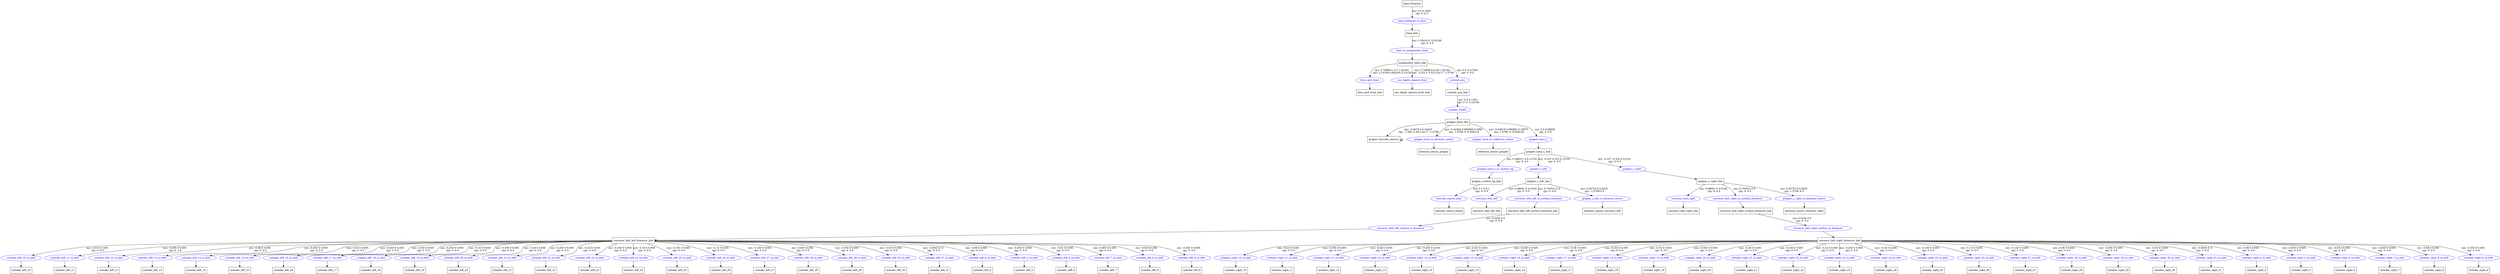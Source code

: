 digraph G {
node [shape=box];
"base_footprint" [label="base_footprint"];
"base_link" [label="base_link"];
"manipulator_base_link" [label="manipulator_base_link"];
"blue_spot_front_link" [label="blue_spot_front_link"];
"nav_depth_camera_front_link" [label="nav_depth_camera_front_link"];
"vertical_axis_link" [label="vertical_axis_link"];
"gripper_base_link" [label="gripper_base_link"];
"gripper_barcode_camera" [label="gripper_barcode_camera"];
"distance_sensor_gripper" [label="distance_sensor_gripper"];
"reflective_sensor_gripper" [label="reflective_sensor_gripper"];
"gripper_base_x_link" [label="gripper_base_x_link"];
"gripper_surface_tip_link" [label="gripper_surface_tip_link"];
"barcode_search_frame" [label="barcode_search_frame"];
"gripper_y_left_link" [label="gripper_y_left_link"];
"conveyor_belt_left_link" [label="conveyor_belt_left_link"];
"conveyor_belt_left_surface_foremost_link" [label="conveyor_belt_left_surface_foremost_link"];
"conveyor_belt_left_foremost_link" [label="conveyor_belt_left_foremost_link"];
"cylinder_left_10" [label="cylinder_left_10"];
"cylinder_left_11" [label="cylinder_left_11"];
"cylinder_left_12" [label="cylinder_left_12"];
"cylinder_left_13" [label="cylinder_left_13"];
"cylinder_left_14" [label="cylinder_left_14"];
"cylinder_left_15" [label="cylinder_left_15"];
"cylinder_left_16" [label="cylinder_left_16"];
"cylinder_left_17" [label="cylinder_left_17"];
"cylinder_left_18" [label="cylinder_left_18"];
"cylinder_left_19" [label="cylinder_left_19"];
"cylinder_left_20" [label="cylinder_left_20"];
"cylinder_left_21" [label="cylinder_left_21"];
"cylinder_left_22" [label="cylinder_left_22"];
"cylinder_left_23" [label="cylinder_left_23"];
"cylinder_left_24" [label="cylinder_left_24"];
"cylinder_left_25" [label="cylinder_left_25"];
"cylinder_left_26" [label="cylinder_left_26"];
"cylinder_left_27" [label="cylinder_left_27"];
"cylinder_left_28" [label="cylinder_left_28"];
"cylinder_left_29" [label="cylinder_left_29"];
"cylinder_left_30" [label="cylinder_left_30"];
"cylinder_left_31" [label="cylinder_left_31"];
"cylinder_left_4" [label="cylinder_left_4"];
"cylinder_left_5" [label="cylinder_left_5"];
"cylinder_left_6" [label="cylinder_left_6"];
"cylinder_left_7" [label="cylinder_left_7"];
"cylinder_left_8" [label="cylinder_left_8"];
"cylinder_left_9" [label="cylinder_left_9"];
"distance_sensor_conveyor_left" [label="distance_sensor_conveyor_left"];
"gripper_y_right_link" [label="gripper_y_right_link"];
"conveyor_belt_right_link" [label="conveyor_belt_right_link"];
"conveyor_belt_right_surface_foremost_link" [label="conveyor_belt_right_surface_foremost_link"];
"conveyor_belt_right_foremost_link" [label="conveyor_belt_right_foremost_link"];
"cylinder_right_10" [label="cylinder_right_10"];
"cylinder_right_11" [label="cylinder_right_11"];
"cylinder_right_12" [label="cylinder_right_12"];
"cylinder_right_13" [label="cylinder_right_13"];
"cylinder_right_14" [label="cylinder_right_14"];
"cylinder_right_15" [label="cylinder_right_15"];
"cylinder_right_16" [label="cylinder_right_16"];
"cylinder_right_17" [label="cylinder_right_17"];
"cylinder_right_18" [label="cylinder_right_18"];
"cylinder_right_19" [label="cylinder_right_19"];
"cylinder_right_20" [label="cylinder_right_20"];
"cylinder_right_21" [label="cylinder_right_21"];
"cylinder_right_22" [label="cylinder_right_22"];
"cylinder_right_23" [label="cylinder_right_23"];
"cylinder_right_24" [label="cylinder_right_24"];
"cylinder_right_25" [label="cylinder_right_25"];
"cylinder_right_26" [label="cylinder_right_26"];
"cylinder_right_27" [label="cylinder_right_27"];
"cylinder_right_28" [label="cylinder_right_28"];
"cylinder_right_29" [label="cylinder_right_29"];
"cylinder_right_30" [label="cylinder_right_30"];
"cylinder_right_31" [label="cylinder_right_31"];
"cylinder_right_4" [label="cylinder_right_4"];
"cylinder_right_5" [label="cylinder_right_5"];
"cylinder_right_6" [label="cylinder_right_6"];
"cylinder_right_7" [label="cylinder_right_7"];
"cylinder_right_8" [label="cylinder_right_8"];
"cylinder_right_9" [label="cylinder_right_9"];
"distance_sensor_conveyor_right" [label="distance_sensor_conveyor_right"];
node [shape=ellipse, color=blue, fontcolor=blue];
"base_footprint" -> "base_footprint_to_base" [label="xyz: 0 0 0.1665 \nrpy: 0 -0 0"]
"base_footprint_to_base" -> "base_link"
"base_link" -> "base_to_manipulator_base" [label="xyz: 0.33418 0 -0.02188 \nrpy: 0 -0 0"]
"base_to_manipulator_base" -> "manipulator_base_link"
"manipulator_base_link" -> "blue_spot_front" [label="xyz: 0.70999 0.117 1.92162 \nrpy: 3.14159 0.820293 3.14159"]
"blue_spot_front" -> "blue_spot_front_link"
"manipulator_base_link" -> "nav_depth_camera_front" [label="xyz: 0.70999 0.0135 1.92162 \nrpy: -2.3213 -5.55112e-17 -1.5708"]
"nav_depth_camera_front" -> "nav_depth_camera_front_link"
"manipulator_base_link" -> "vertical_axis" [label="xyz: 0 0 -0.47283 \nrpy: 0 -0 0"]
"vertical_axis" -> "vertical_axis_link"
"vertical_axis_link" -> "gripper_rotate" [label="xyz: 0 0 0.1205 \nrpy: 0 -0 -3.14159"]
"gripper_rotate" -> "gripper_base_link"
"gripper_base_link" -> "gripper_barcode_camera" [label="xyz: -0.4078 0 0.16419 \nrpy: -1.309 -5.55112e-17 -1.5708"]
"gripper_barcode_camera" -> "gripper_barcode_camera"
"gripper_base_link" -> "gripper_base_to_distance_sensor" [label="xyz: -0.42364 0.093946 0.1908 \nrpy: 1.5708 -0 -0.058124"]
"gripper_base_to_distance_sensor" -> "distance_sensor_gripper"
"gripper_base_link" -> "gripper_base_to_reflective_sensor" [label="xyz: -0.44819 0.096981 0.16975 \nrpy: 1.5708 -0 -0.058124"]
"gripper_base_to_reflective_sensor" -> "reflective_sensor_gripper"
"gripper_base_link" -> "gripper_base_x" [label="xyz: 0 0 0.08655 \nrpy: 0 -0 0"]
"gripper_base_x" -> "gripper_base_x_link"
"gripper_base_x_link" -> "gripper_base_x_to_surface_tip" [label="xyz: 0.386211 0 0.12155 \nrpy: 0 -0 0"]
"gripper_base_x_to_surface_tip" -> "gripper_surface_tip_link"
"gripper_surface_tip_link" -> "barcode_search_joint" [label="xyz: 0.1 0 0.1 \nrpy: 0 -0 0"]
"barcode_search_joint" -> "barcode_search_frame"
"gripper_base_x_link" -> "gripper_y_left" [label="xyz: -0.337 0.325 0.12155 \nrpy: 0 -0 0"]
"gripper_y_left" -> "gripper_y_left_link"
"gripper_y_left_link" -> "conveyor_belt_left" [label="xyz: 0.68001 0 -0.0182 \nrpy: 0 -0 0"]
"conveyor_belt_left" -> "conveyor_belt_left_link"
"gripper_y_left_link" -> "conveyor_belt_left_to_surface_foremost" [label="xyz: 0.705012 0 0 \nrpy: 0 -0 0"]
"conveyor_belt_left_to_surface_foremost" -> "conveyor_belt_left_surface_foremost_link"
"conveyor_belt_left_surface_foremost_link" -> "conveyor_belt_left_surface_to_foremost" [label="xyz: 0.0182 0 0 \nrpy: 0 -0 0"]
"conveyor_belt_left_surface_to_foremost" -> "conveyor_belt_left_foremost_link"
"conveyor_belt_left_foremost_link" -> "cylinder_left_10_to_belt" [label="xyz: -0.53 0 0.005 \nrpy: 0 -0 0"]
"cylinder_left_10_to_belt" -> "cylinder_left_10"
"conveyor_belt_left_foremost_link" -> "cylinder_left_11_to_belt" [label="xyz: -0.505 0 0.005 \nrpy: 0 -0 0"]
"cylinder_left_11_to_belt" -> "cylinder_left_11"
"conveyor_belt_left_foremost_link" -> "cylinder_left_12_to_belt" [label="xyz: -0.48 0 0.005 \nrpy: 0 -0 0"]
"cylinder_left_12_to_belt" -> "cylinder_left_12"
"conveyor_belt_left_foremost_link" -> "cylinder_left_13_to_belt" [label="xyz: -0.455 0 0.005 \nrpy: 0 -0 0"]
"cylinder_left_13_to_belt" -> "cylinder_left_13"
"conveyor_belt_left_foremost_link" -> "cylinder_left_14_to_belt" [label="xyz: -0.43 0 0.005 \nrpy: 0 -0 0"]
"cylinder_left_14_to_belt" -> "cylinder_left_14"
"conveyor_belt_left_foremost_link" -> "cylinder_left_15_to_belt" [label="xyz: -0.405 0 0.005 \nrpy: 0 -0 0"]
"cylinder_left_15_to_belt" -> "cylinder_left_15"
"conveyor_belt_left_foremost_link" -> "cylinder_left_16_to_belt" [label="xyz: -0.38 0 0.005 \nrpy: 0 -0 0"]
"cylinder_left_16_to_belt" -> "cylinder_left_16"
"conveyor_belt_left_foremost_link" -> "cylinder_left_17_to_belt" [label="xyz: -0.355 0 0.005 \nrpy: 0 -0 0"]
"cylinder_left_17_to_belt" -> "cylinder_left_17"
"conveyor_belt_left_foremost_link" -> "cylinder_left_18_to_belt" [label="xyz: -0.33 0 0.005 \nrpy: 0 -0 0"]
"cylinder_left_18_to_belt" -> "cylinder_left_18"
"conveyor_belt_left_foremost_link" -> "cylinder_left_19_to_belt" [label="xyz: -0.305 0 0.005 \nrpy: 0 -0 0"]
"cylinder_left_19_to_belt" -> "cylinder_left_19"
"conveyor_belt_left_foremost_link" -> "cylinder_left_20_to_belt" [label="xyz: -0.28 0 0.005 \nrpy: 0 -0 0"]
"cylinder_left_20_to_belt" -> "cylinder_left_20"
"conveyor_belt_left_foremost_link" -> "cylinder_left_21_to_belt" [label="xyz: -0.255 0 0.005 \nrpy: 0 -0 0"]
"cylinder_left_21_to_belt" -> "cylinder_left_21"
"conveyor_belt_left_foremost_link" -> "cylinder_left_22_to_belt" [label="xyz: -0.23 0 0.005 \nrpy: 0 -0 0"]
"cylinder_left_22_to_belt" -> "cylinder_left_22"
"conveyor_belt_left_foremost_link" -> "cylinder_left_23_to_belt" [label="xyz: -0.205 0 0.005 \nrpy: 0 -0 0"]
"cylinder_left_23_to_belt" -> "cylinder_left_23"
"conveyor_belt_left_foremost_link" -> "cylinder_left_24_to_belt" [label="xyz: -0.18 0 0.005 \nrpy: 0 -0 0"]
"cylinder_left_24_to_belt" -> "cylinder_left_24"
"conveyor_belt_left_foremost_link" -> "cylinder_left_25_to_belt" [label="xyz: -0.155 0 0.005 \nrpy: 0 -0 0"]
"cylinder_left_25_to_belt" -> "cylinder_left_25"
"conveyor_belt_left_foremost_link" -> "cylinder_left_26_to_belt" [label="xyz: -0.13 0 0.005 \nrpy: 0 -0 0"]
"cylinder_left_26_to_belt" -> "cylinder_left_26"
"conveyor_belt_left_foremost_link" -> "cylinder_left_27_to_belt" [label="xyz: -0.105 0 0.005 \nrpy: 0 -0 0"]
"cylinder_left_27_to_belt" -> "cylinder_left_27"
"conveyor_belt_left_foremost_link" -> "cylinder_left_28_to_belt" [label="xyz: -0.08 0 0.005 \nrpy: 0 -0 0"]
"cylinder_left_28_to_belt" -> "cylinder_left_28"
"conveyor_belt_left_foremost_link" -> "cylinder_left_29_to_belt" [label="xyz: -0.055 0 0.005 \nrpy: 0 -0 0"]
"cylinder_left_29_to_belt" -> "cylinder_left_29"
"conveyor_belt_left_foremost_link" -> "cylinder_left_30_to_belt" [label="xyz: -0.03 0 0.005 \nrpy: 0 -0 0"]
"cylinder_left_30_to_belt" -> "cylinder_left_30"
"conveyor_belt_left_foremost_link" -> "cylinder_left_31_to_belt" [label="xyz: -0.0043 0 -0 \nrpy: 0 -0 0"]
"cylinder_left_31_to_belt" -> "cylinder_left_31"
"conveyor_belt_left_foremost_link" -> "cylinder_left_4_to_belt" [label="xyz: -0.68 0 0.005 \nrpy: 0 -0 0"]
"cylinder_left_4_to_belt" -> "cylinder_left_4"
"conveyor_belt_left_foremost_link" -> "cylinder_left_5_to_belt" [label="xyz: -0.655 0 0.005 \nrpy: 0 -0 0"]
"cylinder_left_5_to_belt" -> "cylinder_left_5"
"conveyor_belt_left_foremost_link" -> "cylinder_left_6_to_belt" [label="xyz: -0.63 0 0.005 \nrpy: 0 -0 0"]
"cylinder_left_6_to_belt" -> "cylinder_left_6"
"conveyor_belt_left_foremost_link" -> "cylinder_left_7_to_belt" [label="xyz: -0.605 0 0.005 \nrpy: 0 -0 0"]
"cylinder_left_7_to_belt" -> "cylinder_left_7"
"conveyor_belt_left_foremost_link" -> "cylinder_left_8_to_belt" [label="xyz: -0.58 0 0.005 \nrpy: 0 -0 0"]
"cylinder_left_8_to_belt" -> "cylinder_left_8"
"conveyor_belt_left_foremost_link" -> "cylinder_left_9_to_belt" [label="xyz: -0.555 0 0.005 \nrpy: 0 -0 0"]
"cylinder_left_9_to_belt" -> "cylinder_left_9"
"gripper_y_left_link" -> "gripper_y_left_to_distance_sensor" [label="xyz: 0.00723 0 0.0425 \nrpy: -1.5708 0 0"]
"gripper_y_left_to_distance_sensor" -> "distance_sensor_conveyor_left"
"gripper_base_x_link" -> "gripper_y_right" [label="xyz: -0.337 -0.325 0.12155 \nrpy: 0 -0 0"]
"gripper_y_right" -> "gripper_y_right_link"
"gripper_y_right_link" -> "conveyor_belt_right" [label="xyz: 0.68001 0 -0.0182 \nrpy: 0 -0 0"]
"conveyor_belt_right" -> "conveyor_belt_right_link"
"gripper_y_right_link" -> "conveyor_belt_right_to_surface_foremost" [label="xyz: 0.705012 0 0 \nrpy: 0 -0 0"]
"conveyor_belt_right_to_surface_foremost" -> "conveyor_belt_right_surface_foremost_link"
"conveyor_belt_right_surface_foremost_link" -> "conveyor_belt_right_surface_to_foremost" [label="xyz: 0.0182 0 0 \nrpy: 0 -0 0"]
"conveyor_belt_right_surface_to_foremost" -> "conveyor_belt_right_foremost_link"
"conveyor_belt_right_foremost_link" -> "cylinder_right_10_to_belt" [label="xyz: -0.53 0 0.005 \nrpy: 0 -0 0"]
"cylinder_right_10_to_belt" -> "cylinder_right_10"
"conveyor_belt_right_foremost_link" -> "cylinder_right_11_to_belt" [label="xyz: -0.505 0 0.005 \nrpy: 0 -0 0"]
"cylinder_right_11_to_belt" -> "cylinder_right_11"
"conveyor_belt_right_foremost_link" -> "cylinder_right_12_to_belt" [label="xyz: -0.48 0 0.005 \nrpy: 0 -0 0"]
"cylinder_right_12_to_belt" -> "cylinder_right_12"
"conveyor_belt_right_foremost_link" -> "cylinder_right_13_to_belt" [label="xyz: -0.455 0 0.005 \nrpy: 0 -0 0"]
"cylinder_right_13_to_belt" -> "cylinder_right_13"
"conveyor_belt_right_foremost_link" -> "cylinder_right_14_to_belt" [label="xyz: -0.43 0 0.005 \nrpy: 0 -0 0"]
"cylinder_right_14_to_belt" -> "cylinder_right_14"
"conveyor_belt_right_foremost_link" -> "cylinder_right_15_to_belt" [label="xyz: -0.405 0 0.005 \nrpy: 0 -0 0"]
"cylinder_right_15_to_belt" -> "cylinder_right_15"
"conveyor_belt_right_foremost_link" -> "cylinder_right_16_to_belt" [label="xyz: -0.38 0 0.005 \nrpy: 0 -0 0"]
"cylinder_right_16_to_belt" -> "cylinder_right_16"
"conveyor_belt_right_foremost_link" -> "cylinder_right_17_to_belt" [label="xyz: -0.355 0 0.005 \nrpy: 0 -0 0"]
"cylinder_right_17_to_belt" -> "cylinder_right_17"
"conveyor_belt_right_foremost_link" -> "cylinder_right_18_to_belt" [label="xyz: -0.33 0 0.005 \nrpy: 0 -0 0"]
"cylinder_right_18_to_belt" -> "cylinder_right_18"
"conveyor_belt_right_foremost_link" -> "cylinder_right_19_to_belt" [label="xyz: -0.305 0 0.005 \nrpy: 0 -0 0"]
"cylinder_right_19_to_belt" -> "cylinder_right_19"
"conveyor_belt_right_foremost_link" -> "cylinder_right_20_to_belt" [label="xyz: -0.28 0 0.005 \nrpy: 0 -0 0"]
"cylinder_right_20_to_belt" -> "cylinder_right_20"
"conveyor_belt_right_foremost_link" -> "cylinder_right_21_to_belt" [label="xyz: -0.255 0 0.005 \nrpy: 0 -0 0"]
"cylinder_right_21_to_belt" -> "cylinder_right_21"
"conveyor_belt_right_foremost_link" -> "cylinder_right_22_to_belt" [label="xyz: -0.23 0 0.005 \nrpy: 0 -0 0"]
"cylinder_right_22_to_belt" -> "cylinder_right_22"
"conveyor_belt_right_foremost_link" -> "cylinder_right_23_to_belt" [label="xyz: -0.205 0 0.005 \nrpy: 0 -0 0"]
"cylinder_right_23_to_belt" -> "cylinder_right_23"
"conveyor_belt_right_foremost_link" -> "cylinder_right_24_to_belt" [label="xyz: -0.18 0 0.005 \nrpy: 0 -0 0"]
"cylinder_right_24_to_belt" -> "cylinder_right_24"
"conveyor_belt_right_foremost_link" -> "cylinder_right_25_to_belt" [label="xyz: -0.155 0 0.005 \nrpy: 0 -0 0"]
"cylinder_right_25_to_belt" -> "cylinder_right_25"
"conveyor_belt_right_foremost_link" -> "cylinder_right_26_to_belt" [label="xyz: -0.13 0 0.005 \nrpy: 0 -0 0"]
"cylinder_right_26_to_belt" -> "cylinder_right_26"
"conveyor_belt_right_foremost_link" -> "cylinder_right_27_to_belt" [label="xyz: -0.105 0 0.005 \nrpy: 0 -0 0"]
"cylinder_right_27_to_belt" -> "cylinder_right_27"
"conveyor_belt_right_foremost_link" -> "cylinder_right_28_to_belt" [label="xyz: -0.08 0 0.005 \nrpy: 0 -0 0"]
"cylinder_right_28_to_belt" -> "cylinder_right_28"
"conveyor_belt_right_foremost_link" -> "cylinder_right_29_to_belt" [label="xyz: -0.055 0 0.005 \nrpy: 0 -0 0"]
"cylinder_right_29_to_belt" -> "cylinder_right_29"
"conveyor_belt_right_foremost_link" -> "cylinder_right_30_to_belt" [label="xyz: -0.03 0 0.005 \nrpy: 0 -0 0"]
"cylinder_right_30_to_belt" -> "cylinder_right_30"
"conveyor_belt_right_foremost_link" -> "cylinder_right_31_to_belt" [label="xyz: -0.0043 0 -0 \nrpy: 0 -0 0"]
"cylinder_right_31_to_belt" -> "cylinder_right_31"
"conveyor_belt_right_foremost_link" -> "cylinder_right_4_to_belt" [label="xyz: -0.68 0 0.005 \nrpy: 0 -0 0"]
"cylinder_right_4_to_belt" -> "cylinder_right_4"
"conveyor_belt_right_foremost_link" -> "cylinder_right_5_to_belt" [label="xyz: -0.655 0 0.005 \nrpy: 0 -0 0"]
"cylinder_right_5_to_belt" -> "cylinder_right_5"
"conveyor_belt_right_foremost_link" -> "cylinder_right_6_to_belt" [label="xyz: -0.63 0 0.005 \nrpy: 0 -0 0"]
"cylinder_right_6_to_belt" -> "cylinder_right_6"
"conveyor_belt_right_foremost_link" -> "cylinder_right_7_to_belt" [label="xyz: -0.605 0 0.005 \nrpy: 0 -0 0"]
"cylinder_right_7_to_belt" -> "cylinder_right_7"
"conveyor_belt_right_foremost_link" -> "cylinder_right_8_to_belt" [label="xyz: -0.58 0 0.005 \nrpy: 0 -0 0"]
"cylinder_right_8_to_belt" -> "cylinder_right_8"
"conveyor_belt_right_foremost_link" -> "cylinder_right_9_to_belt" [label="xyz: -0.555 0 0.005 \nrpy: 0 -0 0"]
"cylinder_right_9_to_belt" -> "cylinder_right_9"
"gripper_y_right_link" -> "gripper_y_right_to_distance_sensor" [label="xyz: 0.00723 0 0.0425 \nrpy: 1.5708 -0 0"]
"gripper_y_right_to_distance_sensor" -> "distance_sensor_conveyor_right"
}
